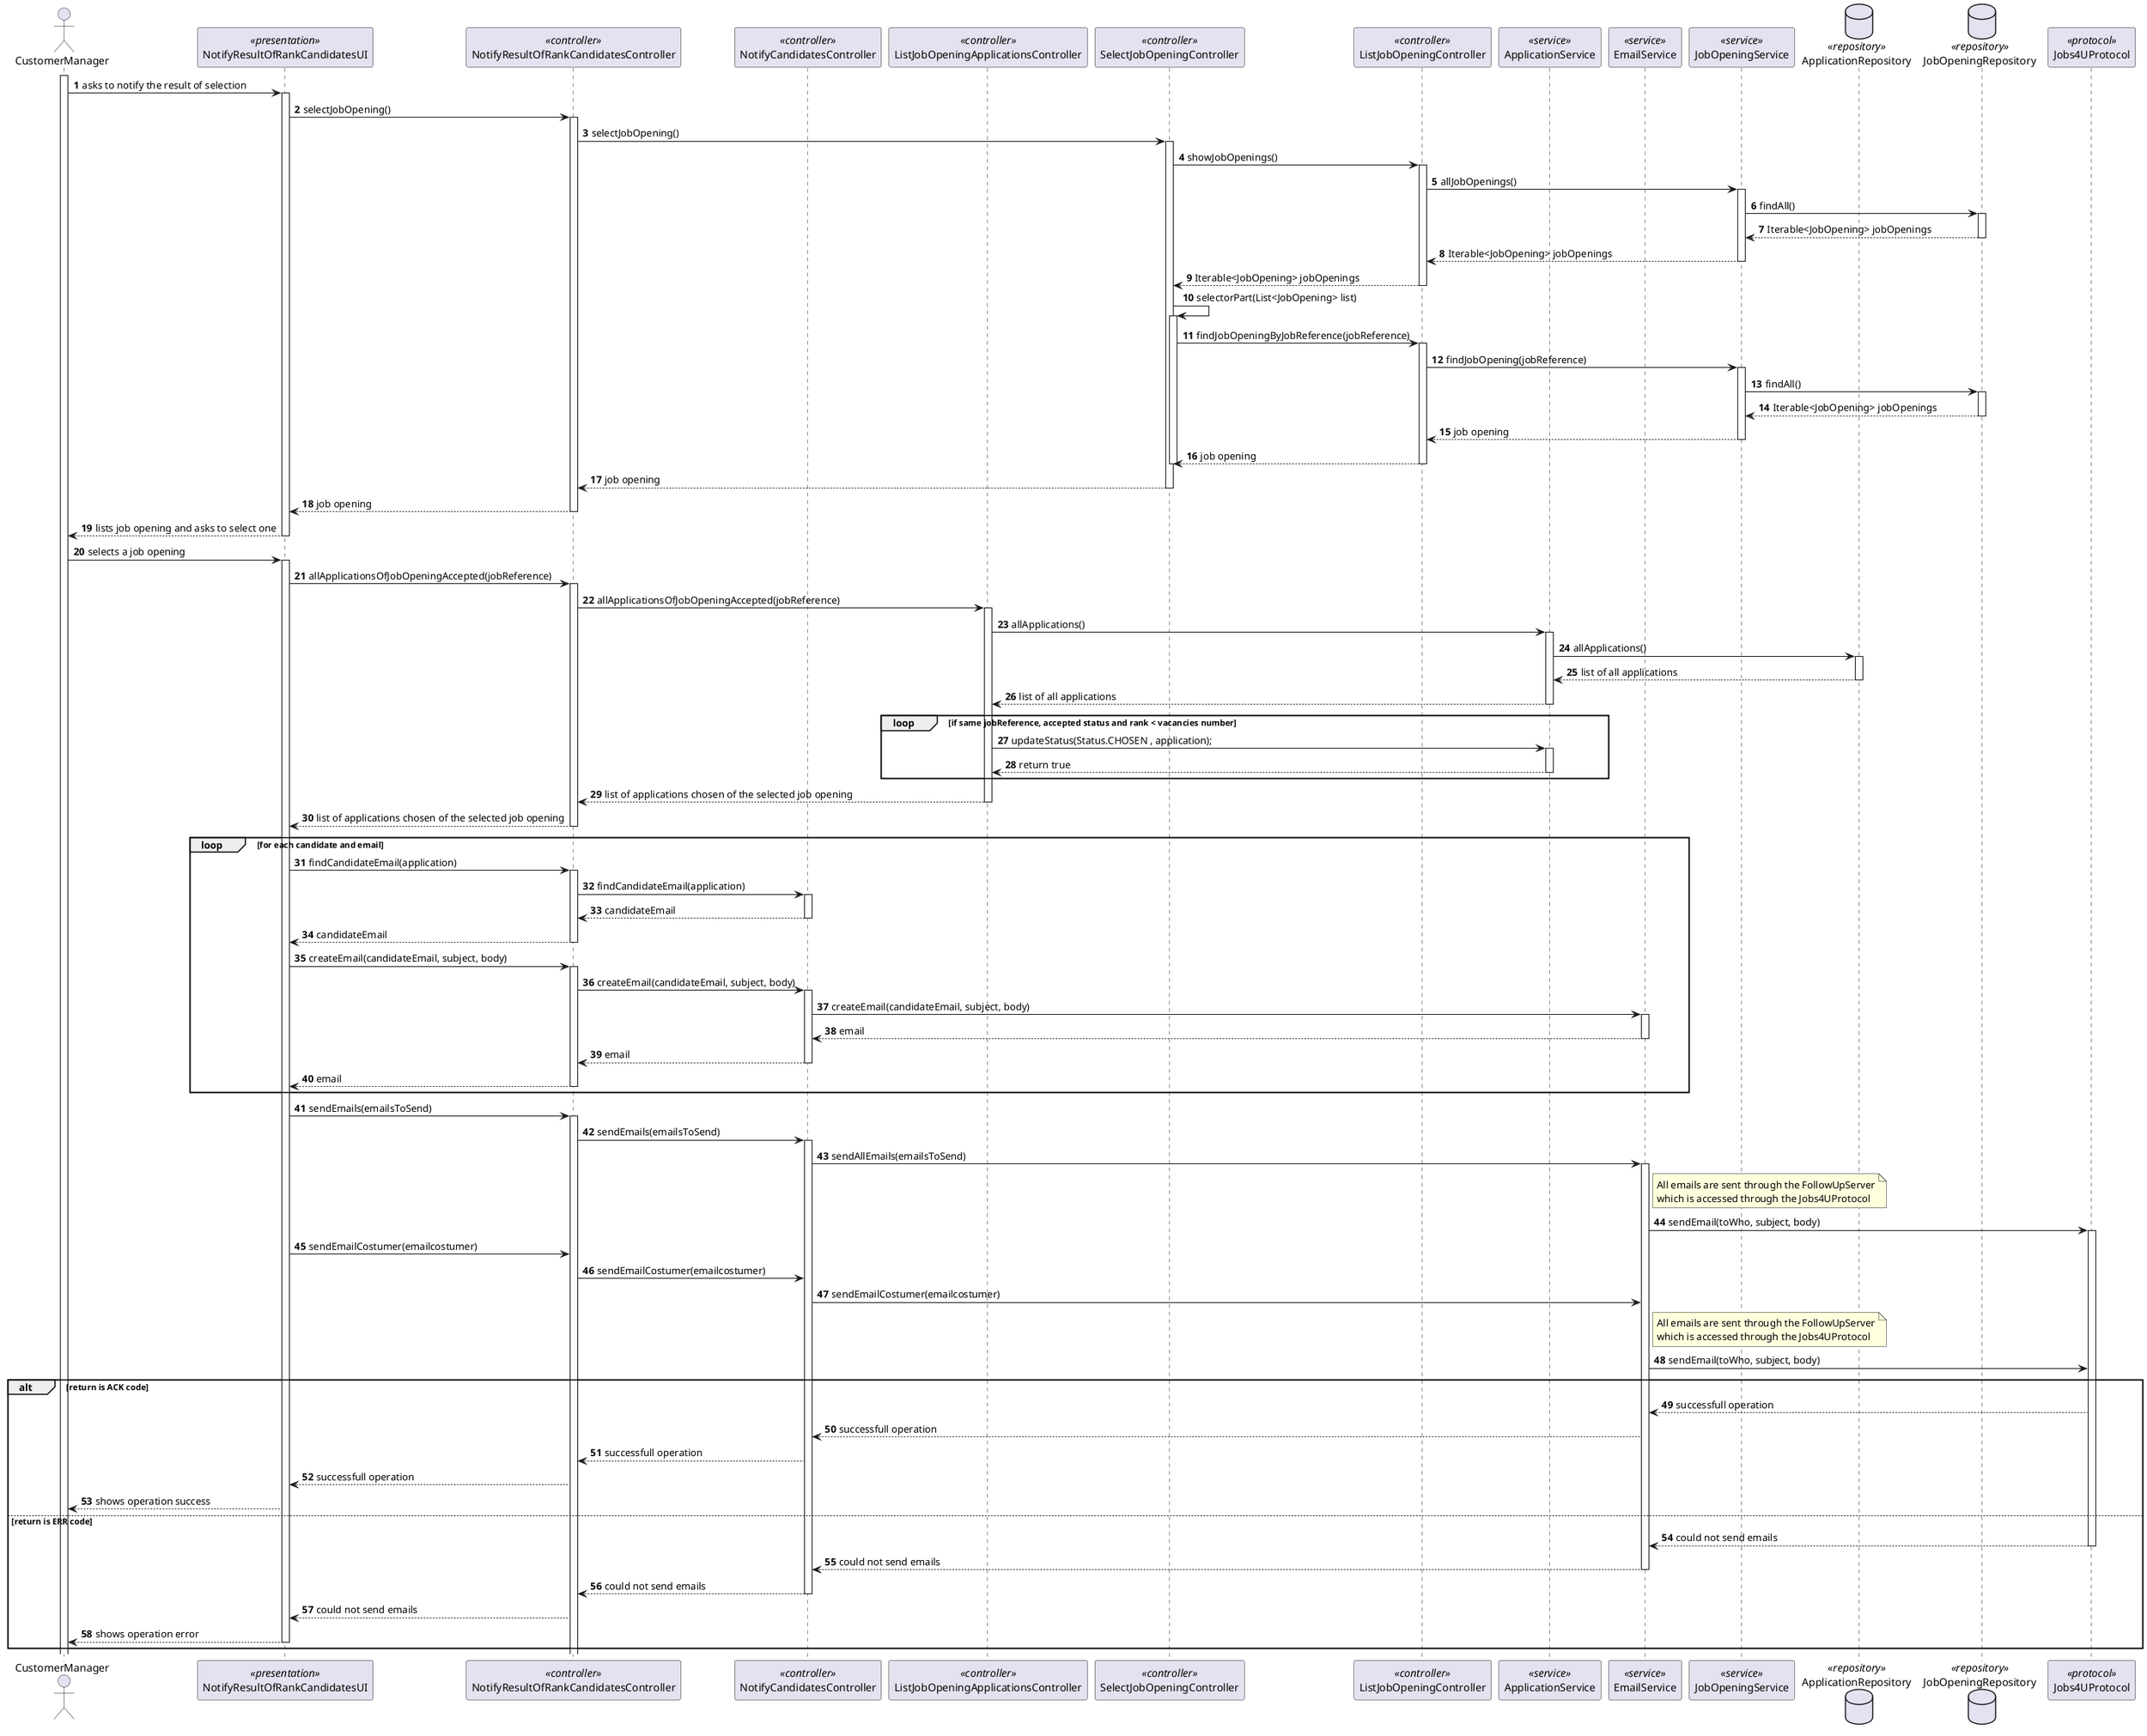 @startuml
autonumber

actor CustomerManager

participant NotifyResultOfRankCandidatesUI <<presentation>>

participant NotifyResultOfRankCandidatesController <<controller>>
participant NotifyCandidatesController <<controller>>
participant ListJobOpeningApplicationsController <<controller>>
participant SelectJobOpeningController <<controller>>
participant ListJobOpeningController <<controller>>

participant ApplicationService <<service>>
participant EmailService <<service>>
participant JobOpeningService <<service>>

database ApplicationRepository <<repository>>
database JobOpeningRepository <<repository>>


participant Jobs4UProtocol <<protocol>>

activate CustomerManager

        CustomerManager -> NotifyResultOfRankCandidatesUI : asks to notify the result of selection
            activate NotifyResultOfRankCandidatesUI
        
                NotifyResultOfRankCandidatesUI -> NotifyResultOfRankCandidatesController : selectJobOpening()
                activate NotifyResultOfRankCandidatesController
        
                    NotifyResultOfRankCandidatesController -> SelectJobOpeningController : selectJobOpening()
                    activate SelectJobOpeningController
        
                        SelectJobOpeningController -> ListJobOpeningController : showJobOpenings()
                        activate ListJobOpeningController
        
                            ListJobOpeningController -> JobOpeningService : allJobOpenings()
                            activate JobOpeningService
        
                                JobOpeningService -> JobOpeningRepository : findAll()
                                activate JobOpeningRepository
        
                                    JobOpeningRepository --> JobOpeningService : Iterable<JobOpening> jobOpenings
                                deactivate JobOpeningRepository
        
                                JobOpeningService --> ListJobOpeningController : Iterable<JobOpening> jobOpenings
                            deactivate JobOpeningService
        
                            ListJobOpeningController --> SelectJobOpeningController : Iterable<JobOpening> jobOpenings
                        deactivate ListJobOpeningController
        
                        SelectJobOpeningController -> SelectJobOpeningController : selectorPart(List<JobOpening> list)
                        activate SelectJobOpeningController
        
                            SelectJobOpeningController -> ListJobOpeningController : findJobOpeningByJobReference(jobReference)
                            activate ListJobOpeningController
        
                                ListJobOpeningController -> JobOpeningService : findJobOpening(jobReference)
                                activate JobOpeningService
        
                                    JobOpeningService -> JobOpeningRepository : findAll()
                                    activate JobOpeningRepository
        
                                        JobOpeningRepository --> JobOpeningService : Iterable<JobOpening> jobOpenings
                                    deactivate JobOpeningRepository
        
                                    JobOpeningService --> ListJobOpeningController : job opening
                                deactivate JobOpeningService
        
                                ListJobOpeningController --> SelectJobOpeningController : job opening
                            deactivate ListJobOpeningController
                        deactivate SelectJobOpeningController
        
                        SelectJobOpeningController --> NotifyResultOfRankCandidatesController : job opening
                    deactivate SelectJobOpeningController
        
                    NotifyResultOfRankCandidatesController --> NotifyResultOfRankCandidatesUI : job opening
                deactivate NotifyResultOfRankCandidatesController
        
                NotifyResultOfRankCandidatesUI --> CustomerManager : lists job opening and asks to select one

                deactivate NotifyResultOfRankCandidatesUI

                CustomerManager -> NotifyResultOfRankCandidatesUI : selects a job opening

                activate NotifyResultOfRankCandidatesUI

                NotifyResultOfRankCandidatesUI -> NotifyResultOfRankCandidatesController : allApplicationsOfJobOpeningAccepted(jobReference)

                activate NotifyResultOfRankCandidatesController

                NotifyResultOfRankCandidatesController -> ListJobOpeningApplicationsController : allApplicationsOfJobOpeningAccepted(jobReference)

                activate ListJobOpeningApplicationsController

                ListJobOpeningApplicationsController -> ApplicationService: allApplications()

                activate ApplicationService

                ApplicationService -> ApplicationRepository : allApplications()

                activate ApplicationRepository

                ApplicationRepository --> ApplicationService : list of all applications

                deactivate ApplicationRepository


                ApplicationService --> ListJobOpeningApplicationsController: list of all applications


                deactivate ApplicationService

loop if same jobReference, accepted status and rank < vacancies number

                ListJobOpeningApplicationsController -> ApplicationService : updateStatus(Status.CHOSEN , application);

                activate ApplicationService

                ApplicationService --> ListJobOpeningApplicationsController : return true

                deactivate ApplicationService

end

                deactivate ApplicationService

                ListJobOpeningApplicationsController --> NotifyResultOfRankCandidatesController : list of applications chosen of the selected job opening

                deactivate ListJobOpeningApplicationsController


                NotifyResultOfRankCandidatesController --> NotifyResultOfRankCandidatesUI : list of applications chosen of the selected job opening

                    deactivate NotifyResultOfRankCandidatesController

loop for each candidate and email

                NotifyResultOfRankCandidatesUI -> NotifyResultOfRankCandidatesController: findCandidateEmail(application)

                activate NotifyResultOfRankCandidatesController

                NotifyResultOfRankCandidatesController -> NotifyCandidatesController : findCandidateEmail(application)
                activate NotifyCandidatesController

                NotifyCandidatesController --> NotifyResultOfRankCandidatesController : candidateEmail

                deactivate NotifyCandidatesController

                NotifyResultOfRankCandidatesController --> NotifyResultOfRankCandidatesUI : candidateEmail

                deactivate NotifyResultOfRankCandidatesController

                NotifyResultOfRankCandidatesUI -> NotifyResultOfRankCandidatesController : createEmail(candidateEmail, subject, body)

                activate NotifyResultOfRankCandidatesController

                NotifyResultOfRankCandidatesController -> NotifyCandidatesController : createEmail(candidateEmail, subject, body)
                activate NotifyCandidatesController

                NotifyCandidatesController -> EmailService : createEmail(candidateEmail, subject, body)
                activate EmailService

                EmailService --> NotifyCandidatesController : email
                deactivate EmailService

                NotifyCandidatesController --> NotifyResultOfRankCandidatesController : email

                deactivate NotifyCandidatesController

                NotifyResultOfRankCandidatesController --> NotifyResultOfRankCandidatesUI: email

                deactivate NotifyResultOfRankCandidatesController

end loop

NotifyResultOfRankCandidatesUI -> NotifyResultOfRankCandidatesController: sendEmails(emailsToSend)

activate NotifyResultOfRankCandidatesController

NotifyResultOfRankCandidatesController -> NotifyCandidatesController : sendEmails(emailsToSend)
        activate NotifyCandidatesController

            NotifyCandidatesController -> EmailService : sendAllEmails(emailsToSend)
            activate EmailService

note right of EmailService
All emails are sent through the FollowUpServer
which is accessed through the Jobs4UProtocol
end note
                EmailService -> Jobs4UProtocol : sendEmail(toWho, subject, body)

                                               activate Jobs4UProtocol


                NotifyResultOfRankCandidatesUI -> NotifyResultOfRankCandidatesController : sendEmailCostumer(emailcostumer)


                NotifyResultOfRankCandidatesController -> NotifyCandidatesController : sendEmailCostumer(emailcostumer)

                            NotifyCandidatesController -> EmailService : sendEmailCostumer(emailcostumer)

                note right of EmailService
                All emails are sent through the FollowUpServer
                which is accessed through the Jobs4UProtocol
                end note
                                EmailService -> Jobs4UProtocol : sendEmail(toWho, subject, body)


alt return is ACK code

        Jobs4UProtocol --> EmailService : successfull operation

        EmailService --> NotifyCandidatesController :  successfull operation

        NotifyCandidatesController --> NotifyResultOfRankCandidatesController : successfull operation

        NotifyResultOfRankCandidatesController --> NotifyResultOfRankCandidatesUI : successfull operation

        NotifyResultOfRankCandidatesUI --> CustomerManager : shows operation success

else return is ERR code

                    Jobs4UProtocol --> EmailService : could not send emails
                deactivate Jobs4UProtocol

                EmailService --> NotifyCandidatesController : could not send emails
            deactivate EmailService

            NotifyCandidatesController --> NotifyResultOfRankCandidatesController : could not send emails

            deactivate NotifyCandidatesController

            NotifyResultOfRankCandidatesController --> NotifyResultOfRankCandidatesUI : could not send emails

        NotifyResultOfRankCandidatesUI --> CustomerManager : shows operation error
    deactivate NotifyResultOfRankCandidatesUI

end alt








@enduml

